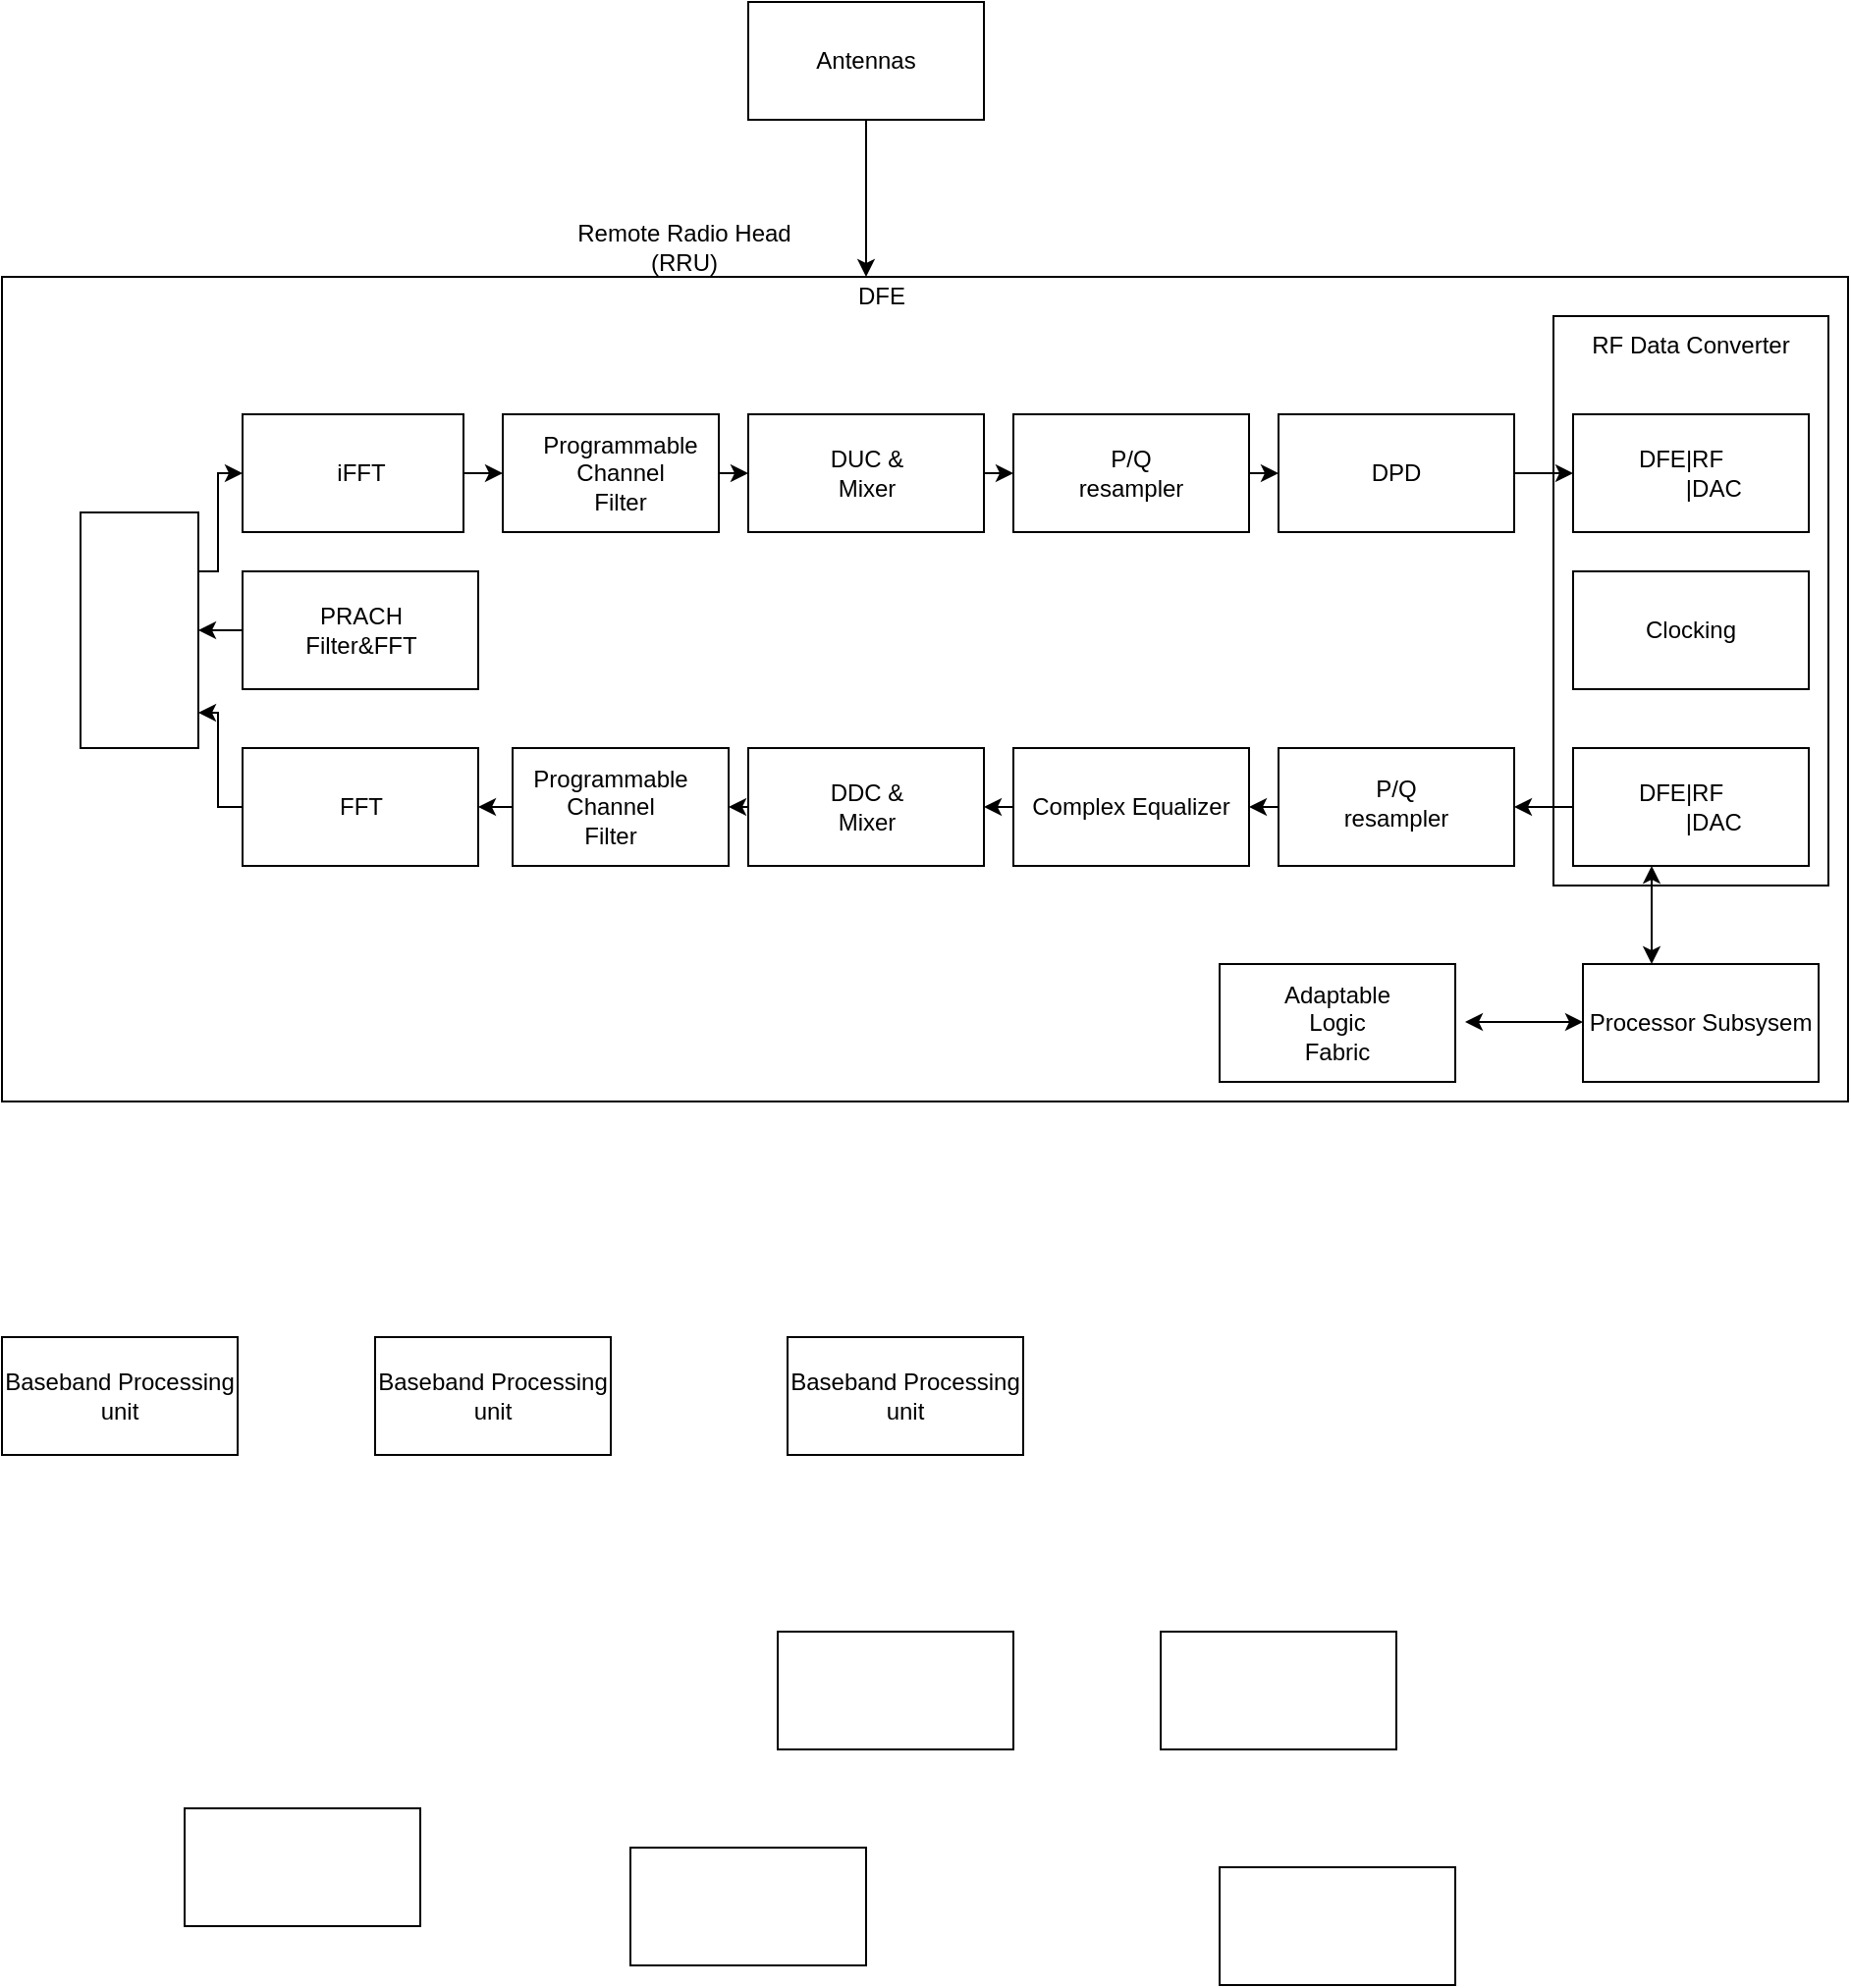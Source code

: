 <mxfile version="26.0.11">
  <diagram name="Страница — 1" id="AFWYC8pL8vRz5wajWs5p">
    <mxGraphModel dx="1662" dy="1648" grid="1" gridSize="10" guides="1" tooltips="1" connect="1" arrows="1" fold="1" page="1" pageScale="1" pageWidth="827" pageHeight="1169" math="0" shadow="0">
      <root>
        <mxCell id="0" />
        <mxCell id="1" parent="0" />
        <mxCell id="9arvkfLOGHVKMitG9cS_-19" style="edgeStyle=orthogonalEdgeStyle;rounded=0;orthogonalLoop=1;jettySize=auto;html=1;exitX=1;exitY=0.5;exitDx=0;exitDy=0;entryX=0;entryY=0.5;entryDx=0;entryDy=0;" edge="1" parent="1" source="9arvkfLOGHVKMitG9cS_-1" target="9arvkfLOGHVKMitG9cS_-2">
          <mxGeometry relative="1" as="geometry">
            <mxPoint x="180" y="-399.714" as="targetPoint" />
          </mxGeometry>
        </mxCell>
        <mxCell id="9arvkfLOGHVKMitG9cS_-1" value="" style="rounded=0;whiteSpace=wrap;html=1;" vertex="1" parent="1">
          <mxGeometry x="82.5" y="-430" width="112.5" height="60" as="geometry" />
        </mxCell>
        <mxCell id="8HPSa5ATCsyHZr1YajdJ-1" value="Antennas" style="rounded=0;whiteSpace=wrap;html=1;" parent="1" vertex="1">
          <mxGeometry x="340" y="-640" width="120" height="60" as="geometry" />
        </mxCell>
        <mxCell id="8HPSa5ATCsyHZr1YajdJ-5" value="iFFT" style="text;html=1;align=center;verticalAlign=middle;whiteSpace=wrap;rounded=0;" parent="1" vertex="1">
          <mxGeometry x="112.5" y="-415" width="60" height="30" as="geometry" />
        </mxCell>
        <mxCell id="9arvkfLOGHVKMitG9cS_-21" style="edgeStyle=orthogonalEdgeStyle;rounded=0;orthogonalLoop=1;jettySize=auto;html=1;exitX=1;exitY=0.5;exitDx=0;exitDy=0;entryX=0;entryY=0.5;entryDx=0;entryDy=0;" edge="1" parent="1" source="9arvkfLOGHVKMitG9cS_-2" target="9arvkfLOGHVKMitG9cS_-3">
          <mxGeometry relative="1" as="geometry" />
        </mxCell>
        <mxCell id="9arvkfLOGHVKMitG9cS_-2" value="" style="rounded=0;whiteSpace=wrap;html=1;" vertex="1" parent="1">
          <mxGeometry x="215" y="-430" width="110" height="60" as="geometry" />
        </mxCell>
        <mxCell id="8HPSa5ATCsyHZr1YajdJ-7" value="Programmable&lt;div&gt;Channel&lt;/div&gt;&lt;div&gt;Filter&lt;/div&gt;" style="text;html=1;align=center;verticalAlign=middle;whiteSpace=wrap;rounded=0;" parent="1" vertex="1">
          <mxGeometry x="245" y="-415" width="60" height="30" as="geometry" />
        </mxCell>
        <mxCell id="9arvkfLOGHVKMitG9cS_-22" style="edgeStyle=orthogonalEdgeStyle;rounded=0;orthogonalLoop=1;jettySize=auto;html=1;exitX=1;exitY=0.5;exitDx=0;exitDy=0;entryX=0;entryY=0.5;entryDx=0;entryDy=0;" edge="1" parent="1" source="9arvkfLOGHVKMitG9cS_-3" target="9arvkfLOGHVKMitG9cS_-4">
          <mxGeometry relative="1" as="geometry" />
        </mxCell>
        <mxCell id="9arvkfLOGHVKMitG9cS_-3" value="" style="rounded=0;whiteSpace=wrap;html=1;" vertex="1" parent="1">
          <mxGeometry x="340" y="-430" width="120" height="60" as="geometry" />
        </mxCell>
        <mxCell id="8HPSa5ATCsyHZr1YajdJ-11" value="DUC &amp;amp; Mixer" style="text;html=1;align=center;verticalAlign=middle;whiteSpace=wrap;rounded=0;" parent="1" vertex="1">
          <mxGeometry x="377.5" y="-415" width="45" height="30" as="geometry" />
        </mxCell>
        <mxCell id="9arvkfLOGHVKMitG9cS_-23" style="edgeStyle=orthogonalEdgeStyle;rounded=0;orthogonalLoop=1;jettySize=auto;html=1;exitX=1;exitY=0.5;exitDx=0;exitDy=0;entryX=0;entryY=0.5;entryDx=0;entryDy=0;" edge="1" parent="1" source="9arvkfLOGHVKMitG9cS_-4" target="9arvkfLOGHVKMitG9cS_-5">
          <mxGeometry relative="1" as="geometry" />
        </mxCell>
        <mxCell id="9arvkfLOGHVKMitG9cS_-4" value="" style="rounded=0;whiteSpace=wrap;html=1;" vertex="1" parent="1">
          <mxGeometry x="475" y="-430" width="120" height="60" as="geometry" />
        </mxCell>
        <mxCell id="8HPSa5ATCsyHZr1YajdJ-13" value="P/Q&lt;div&gt;resampler&lt;/div&gt;" style="text;html=1;align=center;verticalAlign=middle;whiteSpace=wrap;rounded=0;" parent="1" vertex="1">
          <mxGeometry x="505" y="-415" width="60" height="30" as="geometry" />
        </mxCell>
        <mxCell id="9arvkfLOGHVKMitG9cS_-24" style="edgeStyle=orthogonalEdgeStyle;rounded=0;orthogonalLoop=1;jettySize=auto;html=1;exitX=1;exitY=0.5;exitDx=0;exitDy=0;entryX=0;entryY=0.5;entryDx=0;entryDy=0;" edge="1" parent="1" source="9arvkfLOGHVKMitG9cS_-5" target="9arvkfLOGHVKMitG9cS_-7">
          <mxGeometry relative="1" as="geometry" />
        </mxCell>
        <mxCell id="9arvkfLOGHVKMitG9cS_-5" value="" style="rounded=0;whiteSpace=wrap;html=1;" vertex="1" parent="1">
          <mxGeometry x="610" y="-430" width="120" height="60" as="geometry" />
        </mxCell>
        <mxCell id="8HPSa5ATCsyHZr1YajdJ-15" value="DPD" style="text;html=1;align=center;verticalAlign=middle;whiteSpace=wrap;rounded=0;" parent="1" vertex="1">
          <mxGeometry x="650" y="-410" width="40" height="20" as="geometry" />
        </mxCell>
        <mxCell id="9arvkfLOGHVKMitG9cS_-45" style="edgeStyle=orthogonalEdgeStyle;rounded=0;orthogonalLoop=1;jettySize=auto;html=1;exitX=0;exitY=0.5;exitDx=0;exitDy=0;entryX=0.5;entryY=0;entryDx=0;entryDy=0;" edge="1" parent="1" source="9arvkfLOGHVKMitG9cS_-6" target="9arvkfLOGHVKMitG9cS_-37">
          <mxGeometry relative="1" as="geometry" />
        </mxCell>
        <mxCell id="9arvkfLOGHVKMitG9cS_-6" value="" style="rounded=0;whiteSpace=wrap;html=1;" vertex="1" parent="1">
          <mxGeometry x="82.5" y="-350" width="120" height="60" as="geometry" />
        </mxCell>
        <mxCell id="ViER2w0EjmRI4zXE5jcd-5" value="PRACH&lt;div&gt;Filter&amp;amp;FFT&lt;/div&gt;" style="text;html=1;align=center;verticalAlign=middle;whiteSpace=wrap;rounded=0;" parent="1" vertex="1">
          <mxGeometry x="112.5" y="-335" width="60" height="30" as="geometry" />
        </mxCell>
        <mxCell id="9arvkfLOGHVKMitG9cS_-7" value="" style="rounded=0;whiteSpace=wrap;html=1;" vertex="1" parent="1">
          <mxGeometry x="760" y="-430" width="120" height="60" as="geometry" />
        </mxCell>
        <mxCell id="ViER2w0EjmRI4zXE5jcd-4" value="DFE|RF&amp;nbsp; &amp;nbsp; &amp;nbsp; &amp;nbsp; &amp;nbsp; &amp;nbsp;|DAC" style="text;html=1;align=center;verticalAlign=middle;whiteSpace=wrap;rounded=0;" parent="1" vertex="1">
          <mxGeometry x="790" y="-410" width="60" height="20" as="geometry" />
        </mxCell>
        <mxCell id="9arvkfLOGHVKMitG9cS_-10" value="" style="rounded=0;whiteSpace=wrap;html=1;" vertex="1" parent="1">
          <mxGeometry x="82.5" y="-260" width="120" height="60" as="geometry" />
        </mxCell>
        <mxCell id="ViER2w0EjmRI4zXE5jcd-7" value="FFT" style="text;html=1;align=center;verticalAlign=middle;whiteSpace=wrap;rounded=0;" parent="1" vertex="1">
          <mxGeometry x="117.5" y="-242.5" width="50" height="25" as="geometry" />
        </mxCell>
        <mxCell id="9arvkfLOGHVKMitG9cS_-29" style="edgeStyle=orthogonalEdgeStyle;rounded=0;orthogonalLoop=1;jettySize=auto;html=1;exitX=0;exitY=0.5;exitDx=0;exitDy=0;entryX=1;entryY=0.5;entryDx=0;entryDy=0;" edge="1" parent="1" source="9arvkfLOGHVKMitG9cS_-12" target="9arvkfLOGHVKMitG9cS_-10">
          <mxGeometry relative="1" as="geometry" />
        </mxCell>
        <mxCell id="9arvkfLOGHVKMitG9cS_-12" value="" style="rounded=0;whiteSpace=wrap;html=1;" vertex="1" parent="1">
          <mxGeometry x="220" y="-260" width="110" height="60" as="geometry" />
        </mxCell>
        <mxCell id="ViER2w0EjmRI4zXE5jcd-9" value="Programmable&lt;div&gt;Channel&lt;/div&gt;&lt;div&gt;Filter&lt;/div&gt;" style="text;html=1;align=center;verticalAlign=middle;whiteSpace=wrap;rounded=0;" parent="1" vertex="1">
          <mxGeometry x="240" y="-245" width="60" height="30" as="geometry" />
        </mxCell>
        <mxCell id="9arvkfLOGHVKMitG9cS_-28" style="edgeStyle=orthogonalEdgeStyle;rounded=0;orthogonalLoop=1;jettySize=auto;html=1;exitX=0;exitY=0.5;exitDx=0;exitDy=0;entryX=1;entryY=0.5;entryDx=0;entryDy=0;" edge="1" parent="1" source="9arvkfLOGHVKMitG9cS_-13" target="9arvkfLOGHVKMitG9cS_-12">
          <mxGeometry relative="1" as="geometry" />
        </mxCell>
        <mxCell id="9arvkfLOGHVKMitG9cS_-13" value="" style="rounded=0;whiteSpace=wrap;html=1;" vertex="1" parent="1">
          <mxGeometry x="340" y="-260" width="120" height="60" as="geometry" />
        </mxCell>
        <mxCell id="ViER2w0EjmRI4zXE5jcd-11" value="DDC &amp;amp; Mixer" style="text;html=1;align=center;verticalAlign=middle;whiteSpace=wrap;rounded=0;" parent="1" vertex="1">
          <mxGeometry x="377.5" y="-245" width="45" height="30" as="geometry" />
        </mxCell>
        <mxCell id="9arvkfLOGHVKMitG9cS_-27" style="edgeStyle=orthogonalEdgeStyle;rounded=0;orthogonalLoop=1;jettySize=auto;html=1;exitX=0;exitY=0.5;exitDx=0;exitDy=0;entryX=1;entryY=0.5;entryDx=0;entryDy=0;" edge="1" parent="1" source="9arvkfLOGHVKMitG9cS_-14" target="9arvkfLOGHVKMitG9cS_-13">
          <mxGeometry relative="1" as="geometry" />
        </mxCell>
        <mxCell id="9arvkfLOGHVKMitG9cS_-14" value="Complex Equalizer" style="rounded=0;whiteSpace=wrap;html=1;" vertex="1" parent="1">
          <mxGeometry x="475" y="-260" width="120" height="60" as="geometry" />
        </mxCell>
        <mxCell id="9arvkfLOGHVKMitG9cS_-26" style="edgeStyle=orthogonalEdgeStyle;rounded=0;orthogonalLoop=1;jettySize=auto;html=1;exitX=0;exitY=0.5;exitDx=0;exitDy=0;entryX=1;entryY=0.5;entryDx=0;entryDy=0;" edge="1" parent="1" source="9arvkfLOGHVKMitG9cS_-15" target="9arvkfLOGHVKMitG9cS_-14">
          <mxGeometry relative="1" as="geometry" />
        </mxCell>
        <mxCell id="9arvkfLOGHVKMitG9cS_-15" value="" style="rounded=0;whiteSpace=wrap;html=1;" vertex="1" parent="1">
          <mxGeometry x="610" y="-260" width="120" height="60" as="geometry" />
        </mxCell>
        <mxCell id="ViER2w0EjmRI4zXE5jcd-14" value="P/Q&lt;div&gt;resampler&lt;/div&gt;" style="text;html=1;align=center;verticalAlign=middle;whiteSpace=wrap;rounded=0;" parent="1" vertex="1">
          <mxGeometry x="640" y="-247.5" width="60" height="30" as="geometry" />
        </mxCell>
        <mxCell id="9arvkfLOGHVKMitG9cS_-25" style="edgeStyle=orthogonalEdgeStyle;rounded=0;orthogonalLoop=1;jettySize=auto;html=1;exitX=0;exitY=0.5;exitDx=0;exitDy=0;entryX=1;entryY=0.5;entryDx=0;entryDy=0;" edge="1" parent="1" source="9arvkfLOGHVKMitG9cS_-16" target="9arvkfLOGHVKMitG9cS_-15">
          <mxGeometry relative="1" as="geometry" />
        </mxCell>
        <mxCell id="9arvkfLOGHVKMitG9cS_-16" value="" style="rounded=0;whiteSpace=wrap;html=1;" vertex="1" parent="1">
          <mxGeometry x="760" y="-260" width="120" height="60" as="geometry" />
        </mxCell>
        <mxCell id="ViER2w0EjmRI4zXE5jcd-16" value="DFE|RF&amp;nbsp; &amp;nbsp; &amp;nbsp; &amp;nbsp; &amp;nbsp; &amp;nbsp;|DAC" style="text;html=1;align=center;verticalAlign=middle;whiteSpace=wrap;rounded=0;" parent="1" vertex="1">
          <mxGeometry x="790" y="-250" width="60" height="40" as="geometry" />
        </mxCell>
        <mxCell id="9arvkfLOGHVKMitG9cS_-30" value="Clocking" style="rounded=0;whiteSpace=wrap;html=1;" vertex="1" parent="1">
          <mxGeometry x="760" y="-350" width="120" height="60" as="geometry" />
        </mxCell>
        <mxCell id="9arvkfLOGHVKMitG9cS_-31" value="" style="rounded=0;whiteSpace=wrap;html=1;fillColor=none;" vertex="1" parent="1">
          <mxGeometry x="750" y="-480" width="140" height="290" as="geometry" />
        </mxCell>
        <mxCell id="9arvkfLOGHVKMitG9cS_-32" value="RF Data Converter" style="text;html=1;align=center;verticalAlign=middle;whiteSpace=wrap;rounded=0;" vertex="1" parent="1">
          <mxGeometry x="755" y="-480" width="130" height="30" as="geometry" />
        </mxCell>
        <mxCell id="9arvkfLOGHVKMitG9cS_-33" value="Adaptable&lt;div&gt;Logic&lt;/div&gt;&lt;div&gt;Fabric&lt;/div&gt;" style="rounded=0;whiteSpace=wrap;html=1;" vertex="1" parent="1">
          <mxGeometry x="580" y="-150" width="120" height="60" as="geometry" />
        </mxCell>
        <mxCell id="9arvkfLOGHVKMitG9cS_-34" value="Processor Subsysem" style="rounded=0;whiteSpace=wrap;html=1;" vertex="1" parent="1">
          <mxGeometry x="765" y="-150" width="120" height="60" as="geometry" />
        </mxCell>
        <mxCell id="9arvkfLOGHVKMitG9cS_-35" value="" style="endArrow=classic;startArrow=classic;html=1;rounded=0;" edge="1" parent="1">
          <mxGeometry width="50" height="50" relative="1" as="geometry">
            <mxPoint x="800" y="-150" as="sourcePoint" />
            <mxPoint x="800" y="-200" as="targetPoint" />
          </mxGeometry>
        </mxCell>
        <mxCell id="9arvkfLOGHVKMitG9cS_-36" value="" style="endArrow=classic;startArrow=classic;html=1;rounded=0;" edge="1" parent="1">
          <mxGeometry width="50" height="50" relative="1" as="geometry">
            <mxPoint x="705" y="-120.5" as="sourcePoint" />
            <mxPoint x="765" y="-120.5" as="targetPoint" />
          </mxGeometry>
        </mxCell>
        <mxCell id="9arvkfLOGHVKMitG9cS_-44" style="edgeStyle=orthogonalEdgeStyle;rounded=0;orthogonalLoop=1;jettySize=auto;html=1;exitX=0.25;exitY=0;exitDx=0;exitDy=0;entryX=0;entryY=0.5;entryDx=0;entryDy=0;" edge="1" parent="1" source="9arvkfLOGHVKMitG9cS_-37" target="9arvkfLOGHVKMitG9cS_-1">
          <mxGeometry relative="1" as="geometry">
            <Array as="points">
              <mxPoint x="70" y="-350" />
              <mxPoint x="70" y="-400" />
            </Array>
          </mxGeometry>
        </mxCell>
        <mxCell id="9arvkfLOGHVKMitG9cS_-37" value="" style="rounded=0;whiteSpace=wrap;html=1;direction=south;" vertex="1" parent="1">
          <mxGeometry y="-380" width="60" height="120" as="geometry" />
        </mxCell>
        <mxCell id="9arvkfLOGHVKMitG9cS_-38" value="" style="rounded=0;whiteSpace=wrap;html=1;fillColor=none;" vertex="1" parent="1">
          <mxGeometry x="-40" y="-500" width="940" height="420" as="geometry" />
        </mxCell>
        <mxCell id="9arvkfLOGHVKMitG9cS_-39" value="DFE" style="text;html=1;align=center;verticalAlign=middle;whiteSpace=wrap;rounded=0;" vertex="1" parent="1">
          <mxGeometry x="377.5" y="-500" width="60" height="20" as="geometry" />
        </mxCell>
        <mxCell id="9arvkfLOGHVKMitG9cS_-40" value="Remote Radio Head (RRU)" style="text;html=1;align=center;verticalAlign=middle;whiteSpace=wrap;rounded=0;" vertex="1" parent="1">
          <mxGeometry x="245" y="-530" width="125" height="30" as="geometry" />
        </mxCell>
        <mxCell id="9arvkfLOGHVKMitG9cS_-43" style="edgeStyle=orthogonalEdgeStyle;rounded=0;orthogonalLoop=1;jettySize=auto;html=1;exitX=0.5;exitY=1;exitDx=0;exitDy=0;" edge="1" parent="1" source="8HPSa5ATCsyHZr1YajdJ-1">
          <mxGeometry relative="1" as="geometry">
            <mxPoint x="400" y="-500" as="targetPoint" />
          </mxGeometry>
        </mxCell>
        <mxCell id="9arvkfLOGHVKMitG9cS_-46" style="edgeStyle=orthogonalEdgeStyle;rounded=0;orthogonalLoop=1;jettySize=auto;html=1;exitX=0;exitY=0.5;exitDx=0;exitDy=0;" edge="1" parent="1" source="9arvkfLOGHVKMitG9cS_-10">
          <mxGeometry relative="1" as="geometry">
            <mxPoint x="60" y="-278" as="targetPoint" />
            <Array as="points">
              <mxPoint x="70" y="-230" />
              <mxPoint x="70" y="-278" />
            </Array>
          </mxGeometry>
        </mxCell>
        <mxCell id="9arvkfLOGHVKMitG9cS_-47" value="Baseband Processing unit" style="rounded=0;whiteSpace=wrap;html=1;" vertex="1" parent="1">
          <mxGeometry x="-40" y="40" width="120" height="60" as="geometry" />
        </mxCell>
        <mxCell id="9arvkfLOGHVKMitG9cS_-48" value="Baseband Processing unit" style="rounded=0;whiteSpace=wrap;html=1;" vertex="1" parent="1">
          <mxGeometry x="150" y="40" width="120" height="60" as="geometry" />
        </mxCell>
        <mxCell id="9arvkfLOGHVKMitG9cS_-49" value="Baseband Processing unit" style="rounded=0;whiteSpace=wrap;html=1;" vertex="1" parent="1">
          <mxGeometry x="360" y="40" width="120" height="60" as="geometry" />
        </mxCell>
        <mxCell id="9arvkfLOGHVKMitG9cS_-50" value="" style="rounded=0;whiteSpace=wrap;html=1;" vertex="1" parent="1">
          <mxGeometry x="355" y="190" width="120" height="60" as="geometry" />
        </mxCell>
        <mxCell id="9arvkfLOGHVKMitG9cS_-51" value="" style="rounded=0;whiteSpace=wrap;html=1;" vertex="1" parent="1">
          <mxGeometry x="550" y="190" width="120" height="60" as="geometry" />
        </mxCell>
        <mxCell id="9arvkfLOGHVKMitG9cS_-52" value="" style="rounded=0;whiteSpace=wrap;html=1;" vertex="1" parent="1">
          <mxGeometry x="53" y="280" width="120" height="60" as="geometry" />
        </mxCell>
        <mxCell id="9arvkfLOGHVKMitG9cS_-53" value="" style="rounded=0;whiteSpace=wrap;html=1;" vertex="1" parent="1">
          <mxGeometry x="280" y="300" width="120" height="60" as="geometry" />
        </mxCell>
        <mxCell id="9arvkfLOGHVKMitG9cS_-54" value="" style="rounded=0;whiteSpace=wrap;html=1;" vertex="1" parent="1">
          <mxGeometry x="580" y="310" width="120" height="60" as="geometry" />
        </mxCell>
      </root>
    </mxGraphModel>
  </diagram>
</mxfile>
